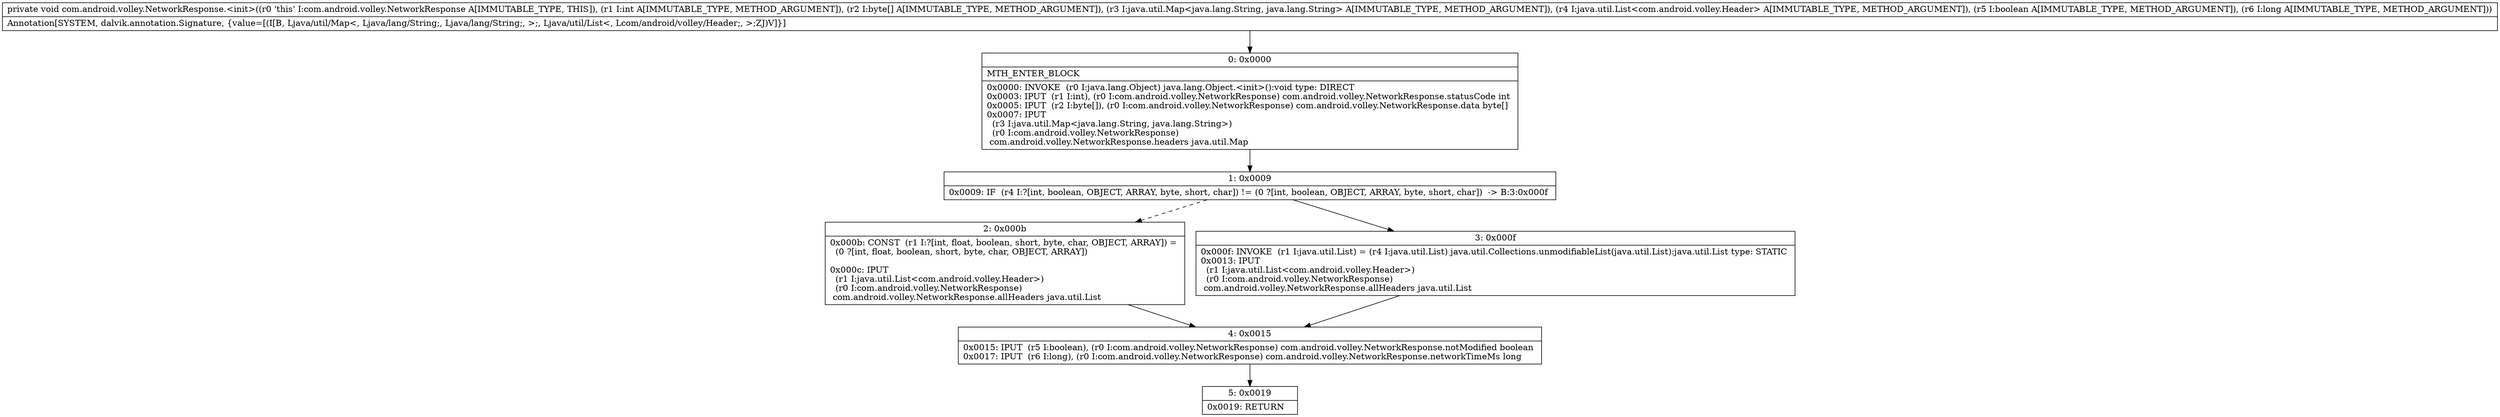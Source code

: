 digraph "CFG forcom.android.volley.NetworkResponse.\<init\>(I[BLjava\/util\/Map;Ljava\/util\/List;ZJ)V" {
Node_0 [shape=record,label="{0\:\ 0x0000|MTH_ENTER_BLOCK\l|0x0000: INVOKE  (r0 I:java.lang.Object) java.lang.Object.\<init\>():void type: DIRECT \l0x0003: IPUT  (r1 I:int), (r0 I:com.android.volley.NetworkResponse) com.android.volley.NetworkResponse.statusCode int \l0x0005: IPUT  (r2 I:byte[]), (r0 I:com.android.volley.NetworkResponse) com.android.volley.NetworkResponse.data byte[] \l0x0007: IPUT  \l  (r3 I:java.util.Map\<java.lang.String, java.lang.String\>)\l  (r0 I:com.android.volley.NetworkResponse)\l com.android.volley.NetworkResponse.headers java.util.Map \l}"];
Node_1 [shape=record,label="{1\:\ 0x0009|0x0009: IF  (r4 I:?[int, boolean, OBJECT, ARRAY, byte, short, char]) != (0 ?[int, boolean, OBJECT, ARRAY, byte, short, char])  \-\> B:3:0x000f \l}"];
Node_2 [shape=record,label="{2\:\ 0x000b|0x000b: CONST  (r1 I:?[int, float, boolean, short, byte, char, OBJECT, ARRAY]) = \l  (0 ?[int, float, boolean, short, byte, char, OBJECT, ARRAY])\l \l0x000c: IPUT  \l  (r1 I:java.util.List\<com.android.volley.Header\>)\l  (r0 I:com.android.volley.NetworkResponse)\l com.android.volley.NetworkResponse.allHeaders java.util.List \l}"];
Node_3 [shape=record,label="{3\:\ 0x000f|0x000f: INVOKE  (r1 I:java.util.List) = (r4 I:java.util.List) java.util.Collections.unmodifiableList(java.util.List):java.util.List type: STATIC \l0x0013: IPUT  \l  (r1 I:java.util.List\<com.android.volley.Header\>)\l  (r0 I:com.android.volley.NetworkResponse)\l com.android.volley.NetworkResponse.allHeaders java.util.List \l}"];
Node_4 [shape=record,label="{4\:\ 0x0015|0x0015: IPUT  (r5 I:boolean), (r0 I:com.android.volley.NetworkResponse) com.android.volley.NetworkResponse.notModified boolean \l0x0017: IPUT  (r6 I:long), (r0 I:com.android.volley.NetworkResponse) com.android.volley.NetworkResponse.networkTimeMs long \l}"];
Node_5 [shape=record,label="{5\:\ 0x0019|0x0019: RETURN   \l}"];
MethodNode[shape=record,label="{private void com.android.volley.NetworkResponse.\<init\>((r0 'this' I:com.android.volley.NetworkResponse A[IMMUTABLE_TYPE, THIS]), (r1 I:int A[IMMUTABLE_TYPE, METHOD_ARGUMENT]), (r2 I:byte[] A[IMMUTABLE_TYPE, METHOD_ARGUMENT]), (r3 I:java.util.Map\<java.lang.String, java.lang.String\> A[IMMUTABLE_TYPE, METHOD_ARGUMENT]), (r4 I:java.util.List\<com.android.volley.Header\> A[IMMUTABLE_TYPE, METHOD_ARGUMENT]), (r5 I:boolean A[IMMUTABLE_TYPE, METHOD_ARGUMENT]), (r6 I:long A[IMMUTABLE_TYPE, METHOD_ARGUMENT]))  | Annotation[SYSTEM, dalvik.annotation.Signature, \{value=[(I[B, Ljava\/util\/Map\<, Ljava\/lang\/String;, Ljava\/lang\/String;, \>;, Ljava\/util\/List\<, Lcom\/android\/volley\/Header;, \>;ZJ)V]\}]\l}"];
MethodNode -> Node_0;
Node_0 -> Node_1;
Node_1 -> Node_2[style=dashed];
Node_1 -> Node_3;
Node_2 -> Node_4;
Node_3 -> Node_4;
Node_4 -> Node_5;
}

